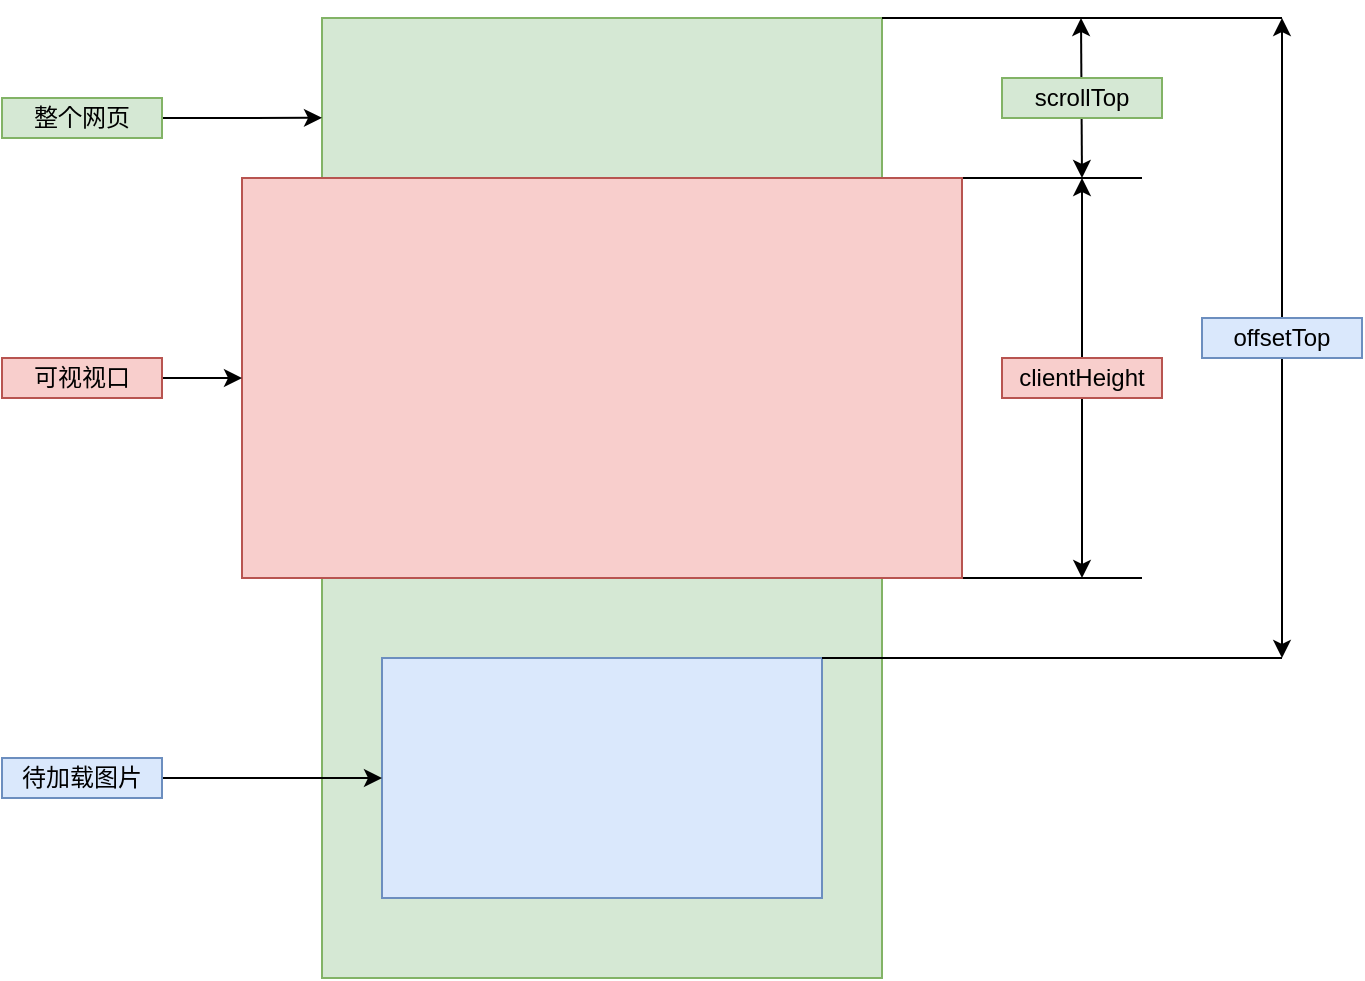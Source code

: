 <mxfile version="15.4.0" type="device"><diagram id="3dCJeNh_g1MUVslarj-4" name="第 1 页"><mxGraphModel dx="1072" dy="832" grid="1" gridSize="10" guides="1" tooltips="1" connect="1" arrows="1" fold="1" page="1" pageScale="1" pageWidth="827" pageHeight="1169" math="0" shadow="0"><root><mxCell id="0"/><mxCell id="1" parent="0"/><mxCell id="fH0PNXsXPdj37CU7z5AD-1" value="" style="rounded=0;whiteSpace=wrap;html=1;fillColor=#d5e8d4;strokeColor=#82b366;" vertex="1" parent="1"><mxGeometry x="200" y="120" width="280" height="480" as="geometry"/></mxCell><mxCell id="fH0PNXsXPdj37CU7z5AD-4" style="edgeStyle=orthogonalEdgeStyle;rounded=0;orthogonalLoop=1;jettySize=auto;html=1;exitX=1;exitY=0.5;exitDx=0;exitDy=0;entryX=0;entryY=0.104;entryDx=0;entryDy=0;entryPerimeter=0;" edge="1" parent="1" source="fH0PNXsXPdj37CU7z5AD-2" target="fH0PNXsXPdj37CU7z5AD-1"><mxGeometry relative="1" as="geometry"/></mxCell><mxCell id="fH0PNXsXPdj37CU7z5AD-2" value="整个网页" style="rounded=0;whiteSpace=wrap;html=1;fillColor=#d5e8d4;strokeColor=#82b366;" vertex="1" parent="1"><mxGeometry x="40" y="160" width="80" height="20" as="geometry"/></mxCell><mxCell id="fH0PNXsXPdj37CU7z5AD-25" style="rounded=0;orthogonalLoop=1;jettySize=auto;html=1;exitX=1;exitY=0;exitDx=0;exitDy=0;endArrow=none;endFill=0;" edge="1" parent="1" source="fH0PNXsXPdj37CU7z5AD-3"><mxGeometry relative="1" as="geometry"><mxPoint x="610" y="200" as="targetPoint"/></mxGeometry></mxCell><mxCell id="fH0PNXsXPdj37CU7z5AD-26" style="edgeStyle=none;rounded=0;orthogonalLoop=1;jettySize=auto;html=1;exitX=1;exitY=1;exitDx=0;exitDy=0;endArrow=none;endFill=0;" edge="1" parent="1" source="fH0PNXsXPdj37CU7z5AD-3"><mxGeometry relative="1" as="geometry"><mxPoint x="610" y="400" as="targetPoint"/></mxGeometry></mxCell><mxCell id="fH0PNXsXPdj37CU7z5AD-3" value="" style="rounded=0;whiteSpace=wrap;html=1;fillColor=#f8cecc;strokeColor=#b85450;" vertex="1" parent="1"><mxGeometry x="160" y="200" width="360" height="200" as="geometry"/></mxCell><mxCell id="fH0PNXsXPdj37CU7z5AD-6" style="edgeStyle=orthogonalEdgeStyle;rounded=0;orthogonalLoop=1;jettySize=auto;html=1;exitX=1;exitY=0.5;exitDx=0;exitDy=0;entryX=0;entryY=0.5;entryDx=0;entryDy=0;" edge="1" parent="1" source="fH0PNXsXPdj37CU7z5AD-5" target="fH0PNXsXPdj37CU7z5AD-3"><mxGeometry relative="1" as="geometry"/></mxCell><mxCell id="fH0PNXsXPdj37CU7z5AD-5" value="可视视口" style="rounded=0;whiteSpace=wrap;html=1;fillColor=#f8cecc;strokeColor=#b85450;" vertex="1" parent="1"><mxGeometry x="40" y="290" width="80" height="20" as="geometry"/></mxCell><mxCell id="fH0PNXsXPdj37CU7z5AD-7" value="" style="rounded=0;whiteSpace=wrap;html=1;fillColor=#dae8fc;strokeColor=#6c8ebf;" vertex="1" parent="1"><mxGeometry x="230" y="440" width="220" height="120" as="geometry"/></mxCell><mxCell id="fH0PNXsXPdj37CU7z5AD-9" style="edgeStyle=orthogonalEdgeStyle;rounded=0;orthogonalLoop=1;jettySize=auto;html=1;exitX=1;exitY=0.5;exitDx=0;exitDy=0;entryX=0;entryY=0.5;entryDx=0;entryDy=0;" edge="1" parent="1" source="fH0PNXsXPdj37CU7z5AD-8" target="fH0PNXsXPdj37CU7z5AD-7"><mxGeometry relative="1" as="geometry"/></mxCell><mxCell id="fH0PNXsXPdj37CU7z5AD-8" value="待加载图片" style="rounded=0;whiteSpace=wrap;html=1;fillColor=#dae8fc;strokeColor=#6c8ebf;" vertex="1" parent="1"><mxGeometry x="40" y="490" width="80" height="20" as="geometry"/></mxCell><mxCell id="fH0PNXsXPdj37CU7z5AD-30" style="rounded=0;orthogonalLoop=1;jettySize=auto;html=1;exitX=1;exitY=0;exitDx=0;exitDy=0;endArrow=classic;endFill=1;startArrow=classic;startFill=1;" edge="1" parent="1"><mxGeometry relative="1" as="geometry"><mxPoint x="580" y="200" as="sourcePoint"/><mxPoint x="580" y="400" as="targetPoint"/></mxGeometry></mxCell><mxCell id="fH0PNXsXPdj37CU7z5AD-31" value="clientHeight" style="rounded=0;whiteSpace=wrap;html=1;fillColor=#f8cecc;strokeColor=#b85450;" vertex="1" parent="1"><mxGeometry x="540" y="290" width="80" height="20" as="geometry"/></mxCell><mxCell id="fH0PNXsXPdj37CU7z5AD-33" style="rounded=0;orthogonalLoop=1;jettySize=auto;html=1;exitX=1;exitY=0;exitDx=0;exitDy=0;endArrow=none;endFill=0;" edge="1" parent="1" source="fH0PNXsXPdj37CU7z5AD-1"><mxGeometry relative="1" as="geometry"><mxPoint x="490" y="120" as="sourcePoint"/><mxPoint x="680" y="120" as="targetPoint"/></mxGeometry></mxCell><mxCell id="fH0PNXsXPdj37CU7z5AD-36" style="rounded=0;orthogonalLoop=1;jettySize=auto;html=1;exitX=1;exitY=0;exitDx=0;exitDy=0;endArrow=classic;endFill=1;startArrow=classic;startFill=1;" edge="1" parent="1"><mxGeometry relative="1" as="geometry"><mxPoint x="579.5" y="120" as="sourcePoint"/><mxPoint x="580" y="200" as="targetPoint"/></mxGeometry></mxCell><mxCell id="fH0PNXsXPdj37CU7z5AD-37" value="scrollTop" style="rounded=0;whiteSpace=wrap;html=1;fillColor=#d5e8d4;strokeColor=#82b366;" vertex="1" parent="1"><mxGeometry x="540" y="150" width="80" height="20" as="geometry"/></mxCell><mxCell id="fH0PNXsXPdj37CU7z5AD-38" style="edgeStyle=none;rounded=0;orthogonalLoop=1;jettySize=auto;html=1;exitX=1;exitY=1;exitDx=0;exitDy=0;endArrow=none;endFill=0;" edge="1" parent="1"><mxGeometry relative="1" as="geometry"><mxPoint x="450" y="440" as="sourcePoint"/><mxPoint x="680" y="440" as="targetPoint"/></mxGeometry></mxCell><mxCell id="fH0PNXsXPdj37CU7z5AD-39" style="rounded=0;orthogonalLoop=1;jettySize=auto;html=1;exitX=1;exitY=0;exitDx=0;exitDy=0;endArrow=classic;endFill=1;startArrow=classic;startFill=1;" edge="1" parent="1"><mxGeometry relative="1" as="geometry"><mxPoint x="680" y="120" as="sourcePoint"/><mxPoint x="680" y="440" as="targetPoint"/></mxGeometry></mxCell><mxCell id="fH0PNXsXPdj37CU7z5AD-40" value="offsetTop" style="rounded=0;whiteSpace=wrap;html=1;fillColor=#dae8fc;strokeColor=#6c8ebf;" vertex="1" parent="1"><mxGeometry x="640" y="270" width="80" height="20" as="geometry"/></mxCell></root></mxGraphModel></diagram></mxfile>